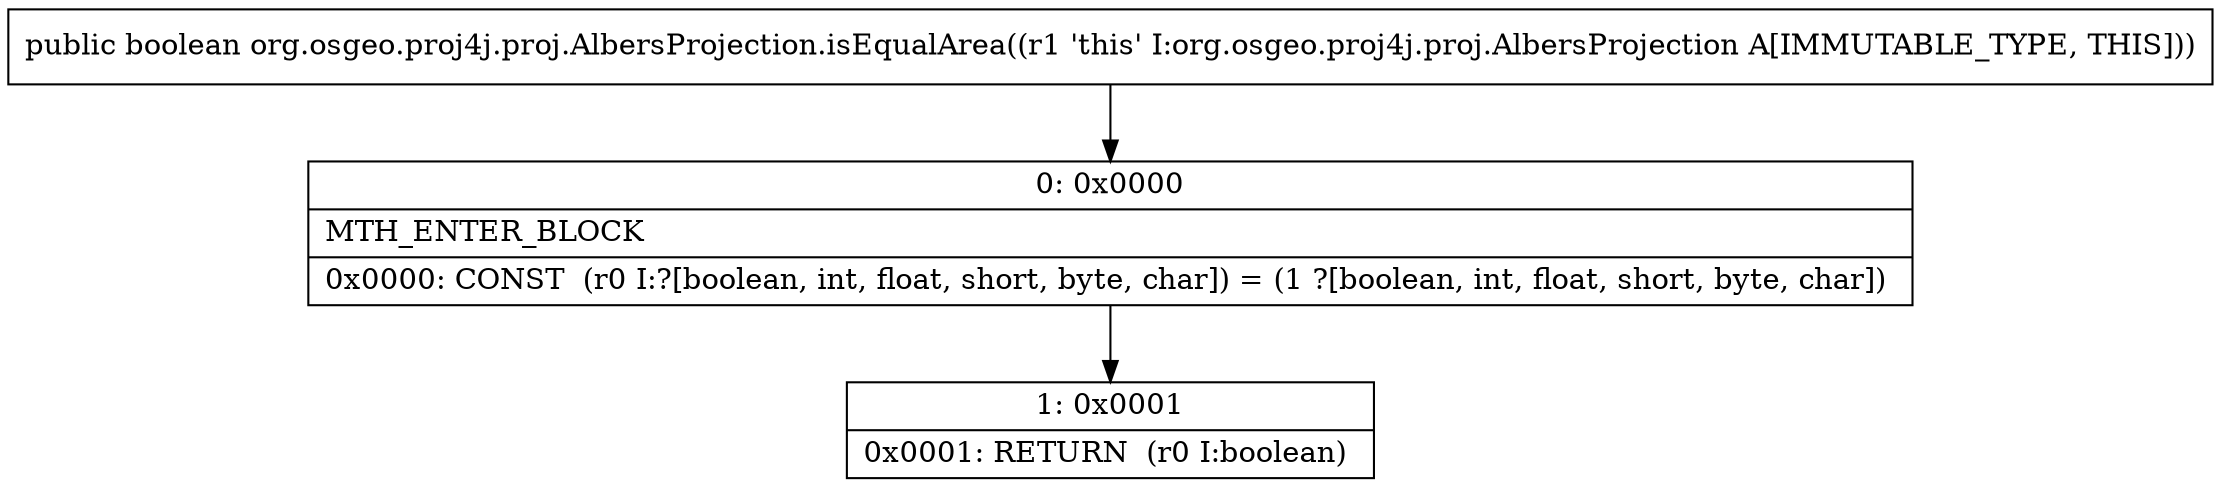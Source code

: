 digraph "CFG fororg.osgeo.proj4j.proj.AlbersProjection.isEqualArea()Z" {
Node_0 [shape=record,label="{0\:\ 0x0000|MTH_ENTER_BLOCK\l|0x0000: CONST  (r0 I:?[boolean, int, float, short, byte, char]) = (1 ?[boolean, int, float, short, byte, char]) \l}"];
Node_1 [shape=record,label="{1\:\ 0x0001|0x0001: RETURN  (r0 I:boolean) \l}"];
MethodNode[shape=record,label="{public boolean org.osgeo.proj4j.proj.AlbersProjection.isEqualArea((r1 'this' I:org.osgeo.proj4j.proj.AlbersProjection A[IMMUTABLE_TYPE, THIS])) }"];
MethodNode -> Node_0;
Node_0 -> Node_1;
}

